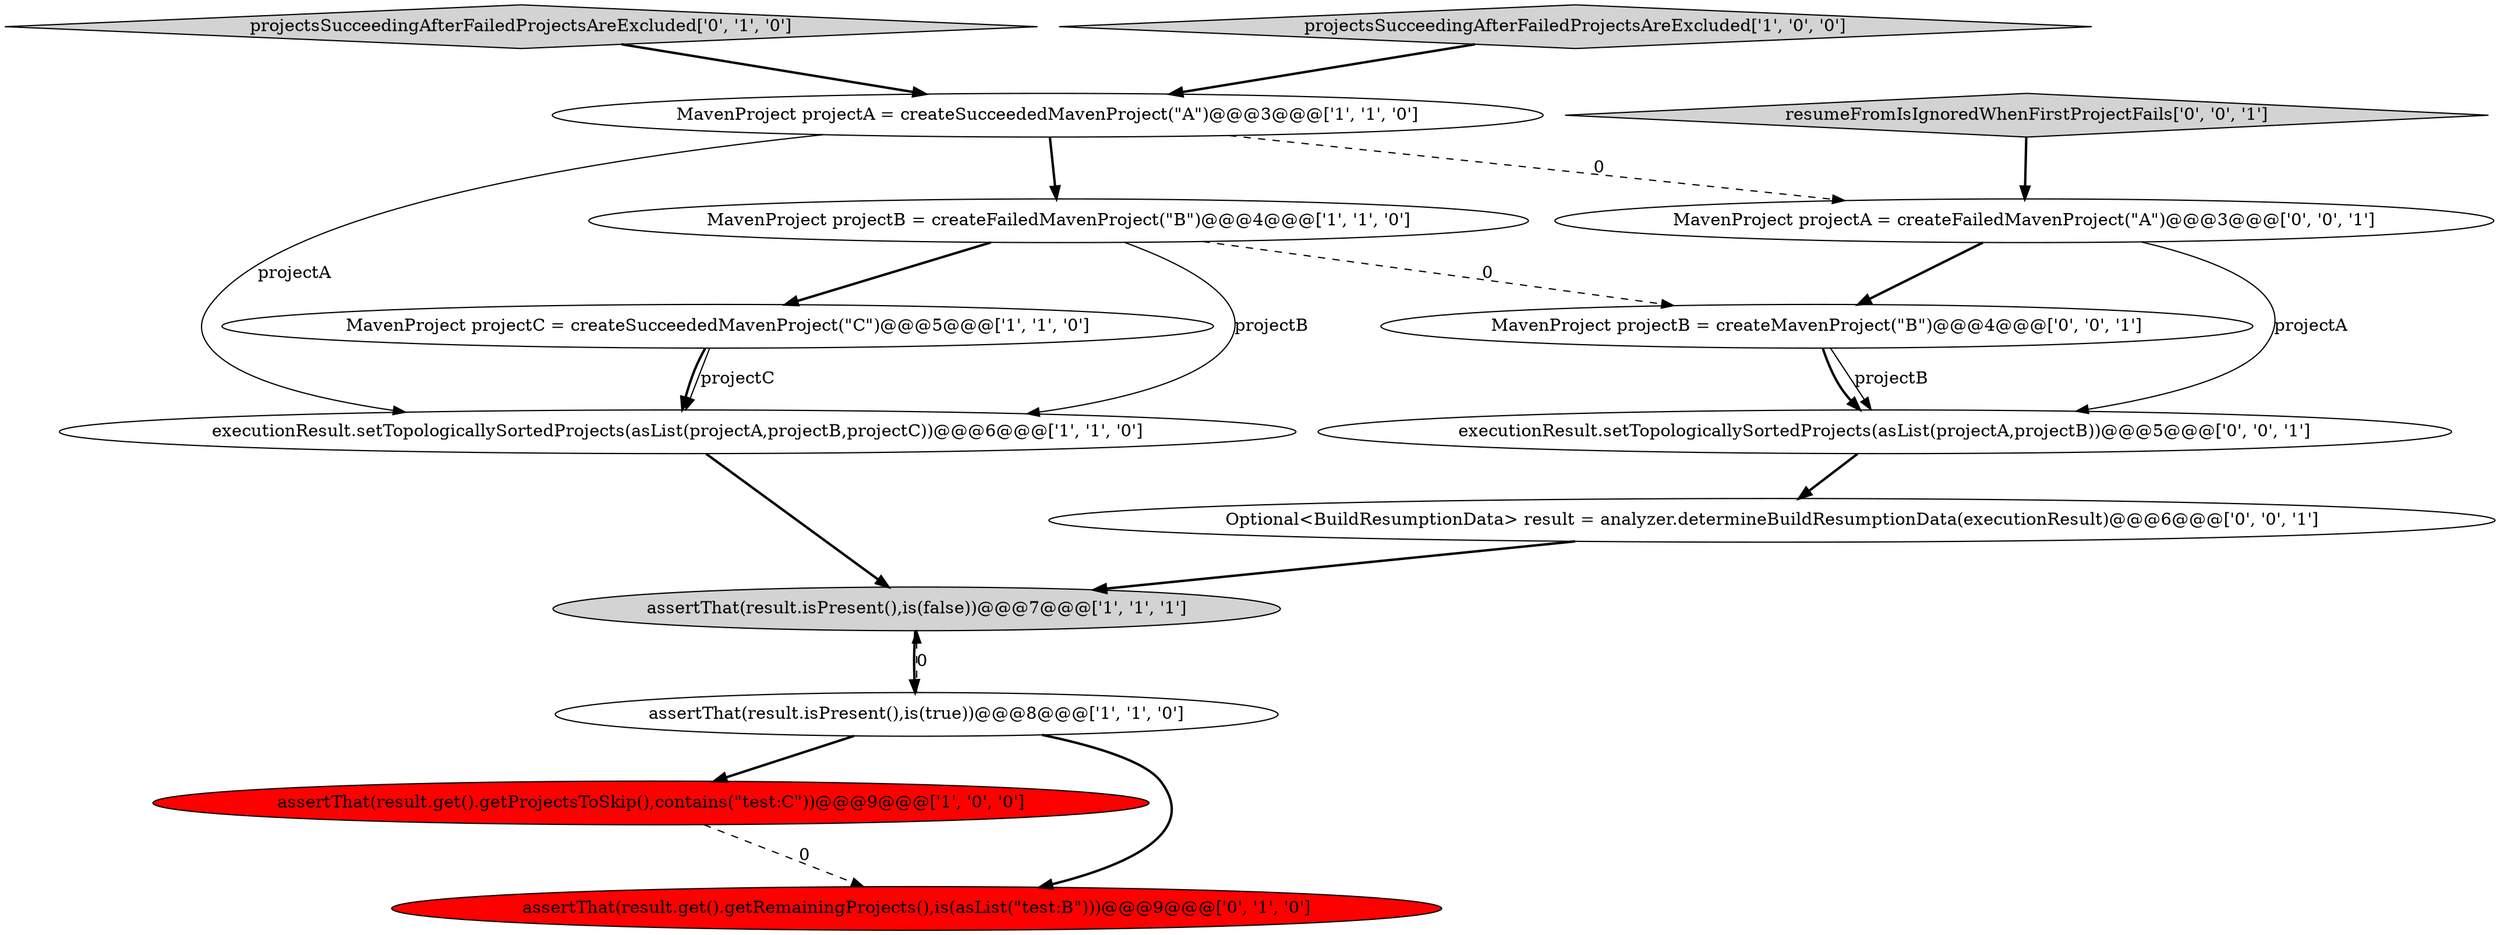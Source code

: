 digraph {
5 [style = filled, label = "MavenProject projectC = createSucceededMavenProject(\"C\")@@@5@@@['1', '1', '0']", fillcolor = white, shape = ellipse image = "AAA0AAABBB1BBB"];
11 [style = filled, label = "MavenProject projectA = createFailedMavenProject(\"A\")@@@3@@@['0', '0', '1']", fillcolor = white, shape = ellipse image = "AAA0AAABBB3BBB"];
10 [style = filled, label = "resumeFromIsIgnoredWhenFirstProjectFails['0', '0', '1']", fillcolor = lightgray, shape = diamond image = "AAA0AAABBB3BBB"];
4 [style = filled, label = "assertThat(result.get().getProjectsToSkip(),contains(\"test:C\"))@@@9@@@['1', '0', '0']", fillcolor = red, shape = ellipse image = "AAA1AAABBB1BBB"];
12 [style = filled, label = "MavenProject projectB = createMavenProject(\"B\")@@@4@@@['0', '0', '1']", fillcolor = white, shape = ellipse image = "AAA0AAABBB3BBB"];
13 [style = filled, label = "Optional<BuildResumptionData> result = analyzer.determineBuildResumptionData(executionResult)@@@6@@@['0', '0', '1']", fillcolor = white, shape = ellipse image = "AAA0AAABBB3BBB"];
14 [style = filled, label = "executionResult.setTopologicallySortedProjects(asList(projectA,projectB))@@@5@@@['0', '0', '1']", fillcolor = white, shape = ellipse image = "AAA0AAABBB3BBB"];
6 [style = filled, label = "executionResult.setTopologicallySortedProjects(asList(projectA,projectB,projectC))@@@6@@@['1', '1', '0']", fillcolor = white, shape = ellipse image = "AAA0AAABBB1BBB"];
8 [style = filled, label = "projectsSucceedingAfterFailedProjectsAreExcluded['0', '1', '0']", fillcolor = lightgray, shape = diamond image = "AAA0AAABBB2BBB"];
2 [style = filled, label = "assertThat(result.isPresent(),is(false))@@@7@@@['1', '1', '1']", fillcolor = lightgray, shape = ellipse image = "AAA0AAABBB1BBB"];
3 [style = filled, label = "MavenProject projectB = createFailedMavenProject(\"B\")@@@4@@@['1', '1', '0']", fillcolor = white, shape = ellipse image = "AAA0AAABBB1BBB"];
0 [style = filled, label = "projectsSucceedingAfterFailedProjectsAreExcluded['1', '0', '0']", fillcolor = lightgray, shape = diamond image = "AAA0AAABBB1BBB"];
9 [style = filled, label = "assertThat(result.get().getRemainingProjects(),is(asList(\"test:B\")))@@@9@@@['0', '1', '0']", fillcolor = red, shape = ellipse image = "AAA1AAABBB2BBB"];
1 [style = filled, label = "MavenProject projectA = createSucceededMavenProject(\"A\")@@@3@@@['1', '1', '0']", fillcolor = white, shape = ellipse image = "AAA0AAABBB1BBB"];
7 [style = filled, label = "assertThat(result.isPresent(),is(true))@@@8@@@['1', '1', '0']", fillcolor = white, shape = ellipse image = "AAA0AAABBB1BBB"];
1->3 [style = bold, label=""];
12->14 [style = solid, label="projectB"];
11->12 [style = bold, label=""];
11->14 [style = solid, label="projectA"];
7->4 [style = bold, label=""];
6->2 [style = bold, label=""];
7->9 [style = bold, label=""];
8->1 [style = bold, label=""];
4->9 [style = dashed, label="0"];
3->5 [style = bold, label=""];
3->12 [style = dashed, label="0"];
5->6 [style = bold, label=""];
1->11 [style = dashed, label="0"];
0->1 [style = bold, label=""];
12->14 [style = bold, label=""];
5->6 [style = solid, label="projectC"];
7->2 [style = dashed, label="0"];
2->7 [style = bold, label=""];
14->13 [style = bold, label=""];
1->6 [style = solid, label="projectA"];
3->6 [style = solid, label="projectB"];
13->2 [style = bold, label=""];
10->11 [style = bold, label=""];
}
